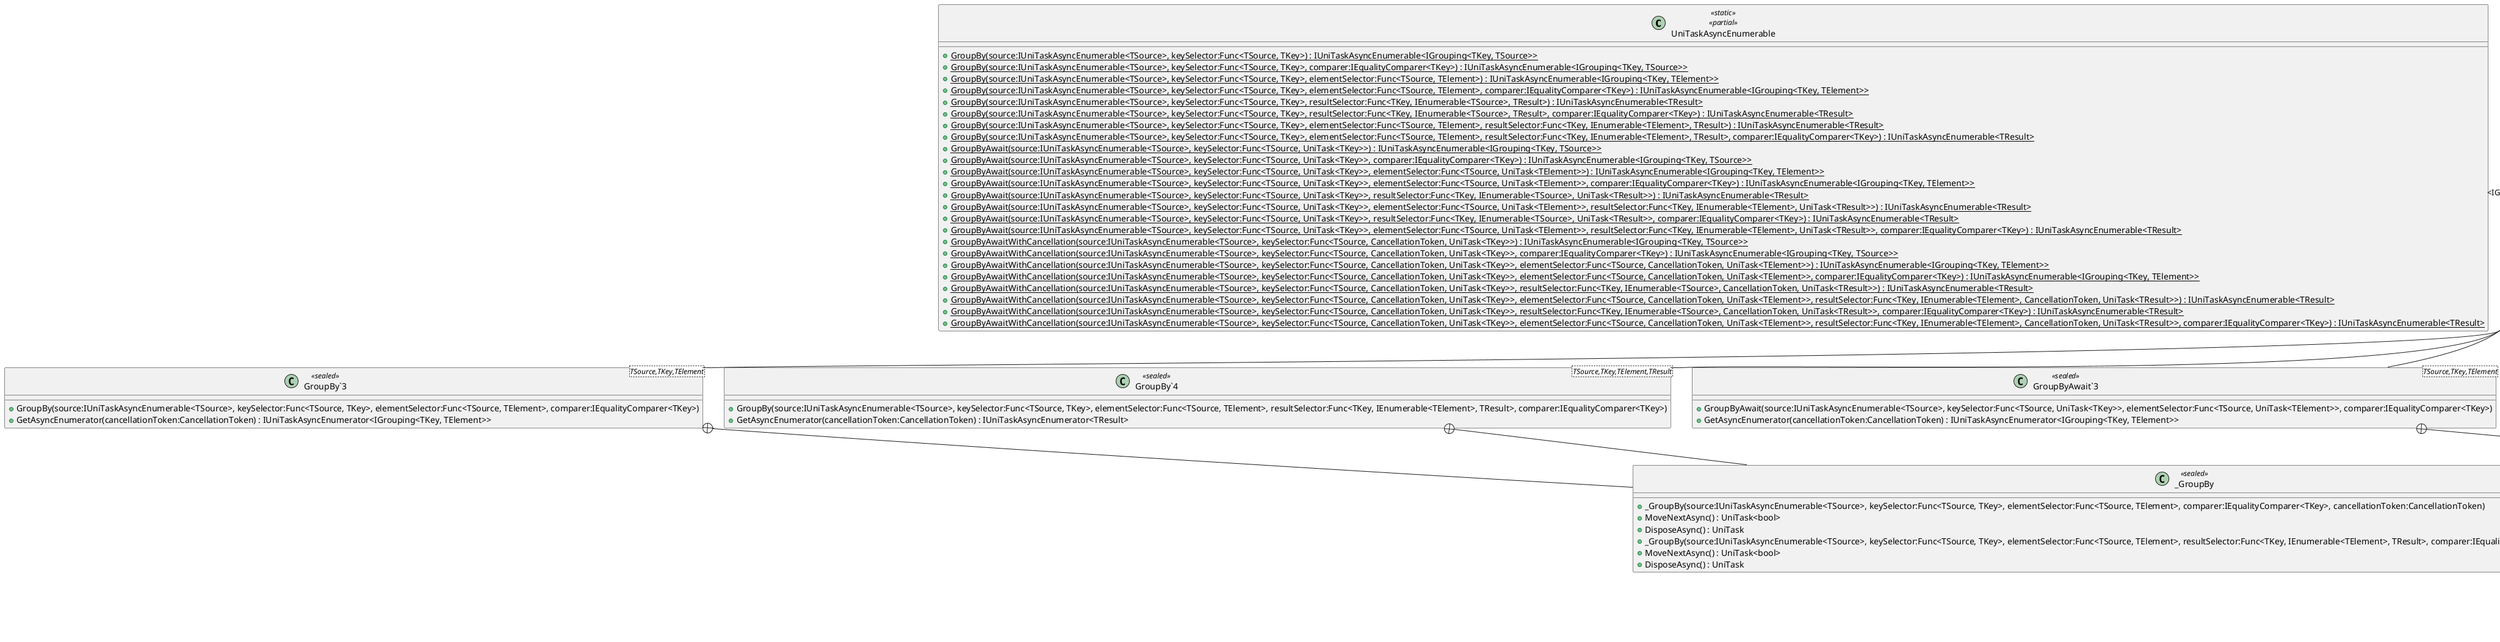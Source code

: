 @startuml
class UniTaskAsyncEnumerable <<static>> <<partial>> {
    + {static} GroupBy(source:IUniTaskAsyncEnumerable<TSource>, keySelector:Func<TSource, TKey>) : IUniTaskAsyncEnumerable<IGrouping<TKey, TSource>>
    + {static} GroupBy(source:IUniTaskAsyncEnumerable<TSource>, keySelector:Func<TSource, TKey>, comparer:IEqualityComparer<TKey>) : IUniTaskAsyncEnumerable<IGrouping<TKey, TSource>>
    + {static} GroupBy(source:IUniTaskAsyncEnumerable<TSource>, keySelector:Func<TSource, TKey>, elementSelector:Func<TSource, TElement>) : IUniTaskAsyncEnumerable<IGrouping<TKey, TElement>>
    + {static} GroupBy(source:IUniTaskAsyncEnumerable<TSource>, keySelector:Func<TSource, TKey>, elementSelector:Func<TSource, TElement>, comparer:IEqualityComparer<TKey>) : IUniTaskAsyncEnumerable<IGrouping<TKey, TElement>>
    + {static} GroupBy(source:IUniTaskAsyncEnumerable<TSource>, keySelector:Func<TSource, TKey>, resultSelector:Func<TKey, IEnumerable<TSource>, TResult>) : IUniTaskAsyncEnumerable<TResult>
    + {static} GroupBy(source:IUniTaskAsyncEnumerable<TSource>, keySelector:Func<TSource, TKey>, resultSelector:Func<TKey, IEnumerable<TSource>, TResult>, comparer:IEqualityComparer<TKey>) : IUniTaskAsyncEnumerable<TResult>
    + {static} GroupBy(source:IUniTaskAsyncEnumerable<TSource>, keySelector:Func<TSource, TKey>, elementSelector:Func<TSource, TElement>, resultSelector:Func<TKey, IEnumerable<TElement>, TResult>) : IUniTaskAsyncEnumerable<TResult>
    + {static} GroupBy(source:IUniTaskAsyncEnumerable<TSource>, keySelector:Func<TSource, TKey>, elementSelector:Func<TSource, TElement>, resultSelector:Func<TKey, IEnumerable<TElement>, TResult>, comparer:IEqualityComparer<TKey>) : IUniTaskAsyncEnumerable<TResult>
    + {static} GroupByAwait(source:IUniTaskAsyncEnumerable<TSource>, keySelector:Func<TSource, UniTask<TKey>>) : IUniTaskAsyncEnumerable<IGrouping<TKey, TSource>>
    + {static} GroupByAwait(source:IUniTaskAsyncEnumerable<TSource>, keySelector:Func<TSource, UniTask<TKey>>, comparer:IEqualityComparer<TKey>) : IUniTaskAsyncEnumerable<IGrouping<TKey, TSource>>
    + {static} GroupByAwait(source:IUniTaskAsyncEnumerable<TSource>, keySelector:Func<TSource, UniTask<TKey>>, elementSelector:Func<TSource, UniTask<TElement>>) : IUniTaskAsyncEnumerable<IGrouping<TKey, TElement>>
    + {static} GroupByAwait(source:IUniTaskAsyncEnumerable<TSource>, keySelector:Func<TSource, UniTask<TKey>>, elementSelector:Func<TSource, UniTask<TElement>>, comparer:IEqualityComparer<TKey>) : IUniTaskAsyncEnumerable<IGrouping<TKey, TElement>>
    + {static} GroupByAwait(source:IUniTaskAsyncEnumerable<TSource>, keySelector:Func<TSource, UniTask<TKey>>, resultSelector:Func<TKey, IEnumerable<TSource>, UniTask<TResult>>) : IUniTaskAsyncEnumerable<TResult>
    + {static} GroupByAwait(source:IUniTaskAsyncEnumerable<TSource>, keySelector:Func<TSource, UniTask<TKey>>, elementSelector:Func<TSource, UniTask<TElement>>, resultSelector:Func<TKey, IEnumerable<TElement>, UniTask<TResult>>) : IUniTaskAsyncEnumerable<TResult>
    + {static} GroupByAwait(source:IUniTaskAsyncEnumerable<TSource>, keySelector:Func<TSource, UniTask<TKey>>, resultSelector:Func<TKey, IEnumerable<TSource>, UniTask<TResult>>, comparer:IEqualityComparer<TKey>) : IUniTaskAsyncEnumerable<TResult>
    + {static} GroupByAwait(source:IUniTaskAsyncEnumerable<TSource>, keySelector:Func<TSource, UniTask<TKey>>, elementSelector:Func<TSource, UniTask<TElement>>, resultSelector:Func<TKey, IEnumerable<TElement>, UniTask<TResult>>, comparer:IEqualityComparer<TKey>) : IUniTaskAsyncEnumerable<TResult>
    + {static} GroupByAwaitWithCancellation(source:IUniTaskAsyncEnumerable<TSource>, keySelector:Func<TSource, CancellationToken, UniTask<TKey>>) : IUniTaskAsyncEnumerable<IGrouping<TKey, TSource>>
    + {static} GroupByAwaitWithCancellation(source:IUniTaskAsyncEnumerable<TSource>, keySelector:Func<TSource, CancellationToken, UniTask<TKey>>, comparer:IEqualityComparer<TKey>) : IUniTaskAsyncEnumerable<IGrouping<TKey, TSource>>
    + {static} GroupByAwaitWithCancellation(source:IUniTaskAsyncEnumerable<TSource>, keySelector:Func<TSource, CancellationToken, UniTask<TKey>>, elementSelector:Func<TSource, CancellationToken, UniTask<TElement>>) : IUniTaskAsyncEnumerable<IGrouping<TKey, TElement>>
    + {static} GroupByAwaitWithCancellation(source:IUniTaskAsyncEnumerable<TSource>, keySelector:Func<TSource, CancellationToken, UniTask<TKey>>, elementSelector:Func<TSource, CancellationToken, UniTask<TElement>>, comparer:IEqualityComparer<TKey>) : IUniTaskAsyncEnumerable<IGrouping<TKey, TElement>>
    + {static} GroupByAwaitWithCancellation(source:IUniTaskAsyncEnumerable<TSource>, keySelector:Func<TSource, CancellationToken, UniTask<TKey>>, resultSelector:Func<TKey, IEnumerable<TSource>, CancellationToken, UniTask<TResult>>) : IUniTaskAsyncEnumerable<TResult>
    + {static} GroupByAwaitWithCancellation(source:IUniTaskAsyncEnumerable<TSource>, keySelector:Func<TSource, CancellationToken, UniTask<TKey>>, elementSelector:Func<TSource, CancellationToken, UniTask<TElement>>, resultSelector:Func<TKey, IEnumerable<TElement>, CancellationToken, UniTask<TResult>>) : IUniTaskAsyncEnumerable<TResult>
    + {static} GroupByAwaitWithCancellation(source:IUniTaskAsyncEnumerable<TSource>, keySelector:Func<TSource, CancellationToken, UniTask<TKey>>, resultSelector:Func<TKey, IEnumerable<TSource>, CancellationToken, UniTask<TResult>>, comparer:IEqualityComparer<TKey>) : IUniTaskAsyncEnumerable<TResult>
    + {static} GroupByAwaitWithCancellation(source:IUniTaskAsyncEnumerable<TSource>, keySelector:Func<TSource, CancellationToken, UniTask<TKey>>, elementSelector:Func<TSource, CancellationToken, UniTask<TElement>>, resultSelector:Func<TKey, IEnumerable<TElement>, CancellationToken, UniTask<TResult>>, comparer:IEqualityComparer<TKey>) : IUniTaskAsyncEnumerable<TResult>
}
class "GroupBy`3"<TSource,TKey,TElement> <<sealed>> {
    + GroupBy(source:IUniTaskAsyncEnumerable<TSource>, keySelector:Func<TSource, TKey>, elementSelector:Func<TSource, TElement>, comparer:IEqualityComparer<TKey>)
    + GetAsyncEnumerator(cancellationToken:CancellationToken) : IUniTaskAsyncEnumerator<IGrouping<TKey, TElement>>
}
class "GroupBy`4"<TSource,TKey,TElement,TResult> <<sealed>> {
    + GroupBy(source:IUniTaskAsyncEnumerable<TSource>, keySelector:Func<TSource, TKey>, elementSelector:Func<TSource, TElement>, resultSelector:Func<TKey, IEnumerable<TElement>, TResult>, comparer:IEqualityComparer<TKey>)
    + GetAsyncEnumerator(cancellationToken:CancellationToken) : IUniTaskAsyncEnumerator<TResult>
}
class "GroupByAwait`3"<TSource,TKey,TElement> <<sealed>> {
    + GroupByAwait(source:IUniTaskAsyncEnumerable<TSource>, keySelector:Func<TSource, UniTask<TKey>>, elementSelector:Func<TSource, UniTask<TElement>>, comparer:IEqualityComparer<TKey>)
    + GetAsyncEnumerator(cancellationToken:CancellationToken) : IUniTaskAsyncEnumerator<IGrouping<TKey, TElement>>
}
class "GroupByAwait`4"<TSource,TKey,TElement,TResult> <<sealed>> {
    + GroupByAwait(source:IUniTaskAsyncEnumerable<TSource>, keySelector:Func<TSource, UniTask<TKey>>, elementSelector:Func<TSource, UniTask<TElement>>, resultSelector:Func<TKey, IEnumerable<TElement>, UniTask<TResult>>, comparer:IEqualityComparer<TKey>)
    + GetAsyncEnumerator(cancellationToken:CancellationToken) : IUniTaskAsyncEnumerator<TResult>
}
class "GroupByAwaitWithCancellation`3"<TSource,TKey,TElement> <<sealed>> {
    + GroupByAwaitWithCancellation(source:IUniTaskAsyncEnumerable<TSource>, keySelector:Func<TSource, CancellationToken, UniTask<TKey>>, elementSelector:Func<TSource, CancellationToken, UniTask<TElement>>, comparer:IEqualityComparer<TKey>)
    + GetAsyncEnumerator(cancellationToken:CancellationToken) : IUniTaskAsyncEnumerator<IGrouping<TKey, TElement>>
}
class "GroupByAwaitWithCancellation`4"<TSource,TKey,TElement,TResult> <<sealed>> {
    + GroupByAwaitWithCancellation(source:IUniTaskAsyncEnumerable<TSource>, keySelector:Func<TSource, CancellationToken, UniTask<TKey>>, elementSelector:Func<TSource, CancellationToken, UniTask<TElement>>, resultSelector:Func<TKey, IEnumerable<TElement>, CancellationToken, UniTask<TResult>>, comparer:IEqualityComparer<TKey>)
    + GetAsyncEnumerator(cancellationToken:CancellationToken) : IUniTaskAsyncEnumerator<TResult>
}
class "IUniTaskAsyncEnumerable`1"<T> {
}
class _GroupBy <<sealed>> {
    + _GroupBy(source:IUniTaskAsyncEnumerable<TSource>, keySelector:Func<TSource, TKey>, elementSelector:Func<TSource, TElement>, comparer:IEqualityComparer<TKey>, cancellationToken:CancellationToken)
    + MoveNextAsync() : UniTask<bool>
    + DisposeAsync() : UniTask
}
class _GroupBy <<sealed>> {
    + _GroupBy(source:IUniTaskAsyncEnumerable<TSource>, keySelector:Func<TSource, TKey>, elementSelector:Func<TSource, TElement>, resultSelector:Func<TKey, IEnumerable<TElement>, TResult>, comparer:IEqualityComparer<TKey>, cancellationToken:CancellationToken)
    + MoveNextAsync() : UniTask<bool>
    + DisposeAsync() : UniTask
}
class _GroupByAwait <<sealed>> {
    + _GroupByAwait(source:IUniTaskAsyncEnumerable<TSource>, keySelector:Func<TSource, UniTask<TKey>>, elementSelector:Func<TSource, UniTask<TElement>>, comparer:IEqualityComparer<TKey>, cancellationToken:CancellationToken)
    + MoveNextAsync() : UniTask<bool>
    + DisposeAsync() : UniTask
}
class _GroupByAwait <<sealed>> {
    + _GroupByAwait(source:IUniTaskAsyncEnumerable<TSource>, keySelector:Func<TSource, UniTask<TKey>>, elementSelector:Func<TSource, UniTask<TElement>>, resultSelector:Func<TKey, IEnumerable<TElement>, UniTask<TResult>>, comparer:IEqualityComparer<TKey>, cancellationToken:CancellationToken)
    + MoveNextAsync() : UniTask<bool>
    + DisposeAsync() : UniTask
}
class _GroupByAwaitWithCancellation <<sealed>> {
    + _GroupByAwaitWithCancellation(source:IUniTaskAsyncEnumerable<TSource>, keySelector:Func<TSource, CancellationToken, UniTask<TKey>>, elementSelector:Func<TSource, CancellationToken, UniTask<TElement>>, comparer:IEqualityComparer<TKey>, cancellationToken:CancellationToken)
    + MoveNextAsync() : UniTask<bool>
    + DisposeAsync() : UniTask
}
class _GroupByAwaitWithCancellation <<sealed>> {
    + _GroupByAwaitWithCancellation(source:IUniTaskAsyncEnumerable<TSource>, keySelector:Func<TSource, CancellationToken, UniTask<TKey>>, elementSelector:Func<TSource, CancellationToken, UniTask<TElement>>, resultSelector:Func<TKey, IEnumerable<TElement>, CancellationToken, UniTask<TResult>>, comparer:IEqualityComparer<TKey>, cancellationToken:CancellationToken)
    + MoveNextAsync() : UniTask<bool>
    + DisposeAsync() : UniTask
}
class "IUniTaskAsyncEnumerator`1"<T> {
}
class "IGrouping`2"<T1,T2> {
}
"IUniTaskAsyncEnumerable`1" "<IGrouping<TKey, TElement>>" <|-- "GroupBy`3"
"IUniTaskAsyncEnumerable`1" "<TResult>" <|-- "GroupBy`4"
"IUniTaskAsyncEnumerable`1" "<IGrouping<TKey, TElement>>" <|-- "GroupByAwait`3"
"IUniTaskAsyncEnumerable`1" "<TResult>" <|-- "GroupByAwait`4"
"IUniTaskAsyncEnumerable`1" "<IGrouping<TKey, TElement>>" <|-- "GroupByAwaitWithCancellation`3"
"IUniTaskAsyncEnumerable`1" "<TResult>" <|-- "GroupByAwaitWithCancellation`4"
"GroupBy`3" +-- _GroupBy
MoveNextSource <|-- _GroupBy
"IUniTaskAsyncEnumerator`1" "<IGrouping<TKey, TElement>>" <|-- _GroupBy
_GroupBy --> "Current<TKey,TElement>" "IGrouping`2"
"GroupBy`4" +-- _GroupBy
MoveNextSource <|-- _GroupBy
"IUniTaskAsyncEnumerator`1" "<TResult>" <|-- _GroupBy
_GroupBy --> "Current" TResult
"GroupByAwait`3" +-- _GroupByAwait
MoveNextSource <|-- _GroupByAwait
"IUniTaskAsyncEnumerator`1" "<IGrouping<TKey, TElement>>" <|-- _GroupByAwait
_GroupByAwait --> "Current<TKey,TElement>" "IGrouping`2"
"GroupByAwait`4" +-- _GroupByAwait
MoveNextSource <|-- _GroupByAwait
"IUniTaskAsyncEnumerator`1" "<TResult>" <|-- _GroupByAwait
_GroupByAwait --> "Current" TResult
"GroupByAwaitWithCancellation`3" +-- _GroupByAwaitWithCancellation
MoveNextSource <|-- _GroupByAwaitWithCancellation
"IUniTaskAsyncEnumerator`1" "<IGrouping<TKey, TElement>>" <|-- _GroupByAwaitWithCancellation
_GroupByAwaitWithCancellation --> "Current<TKey,TElement>" "IGrouping`2"
"GroupByAwaitWithCancellation`4" +-- _GroupByAwaitWithCancellation
MoveNextSource <|-- _GroupByAwaitWithCancellation
"IUniTaskAsyncEnumerator`1" "<TResult>" <|-- _GroupByAwaitWithCancellation
_GroupByAwaitWithCancellation --> "Current" TResult
@enduml
